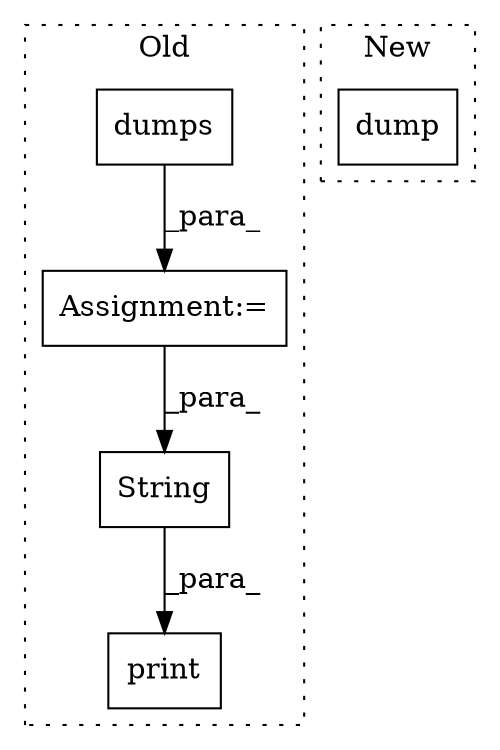 digraph G {
subgraph cluster0 {
1 [label="String" a="32" s="7105,7122" l="7,1" shape="box"];
3 [label="print" a="32" s="7099,7125" l="6,1" shape="box"];
4 [label="Assignment:=" a="7" s="7071" l="1" shape="box"];
5 [label="dumps" a="32" s="7077,7088" l="6,1" shape="box"];
label = "Old";
style="dotted";
}
subgraph cluster1 {
2 [label="dump" a="32" s="7043,7055" l="5,1" shape="box"];
label = "New";
style="dotted";
}
1 -> 3 [label="_para_"];
4 -> 1 [label="_para_"];
5 -> 4 [label="_para_"];
}
